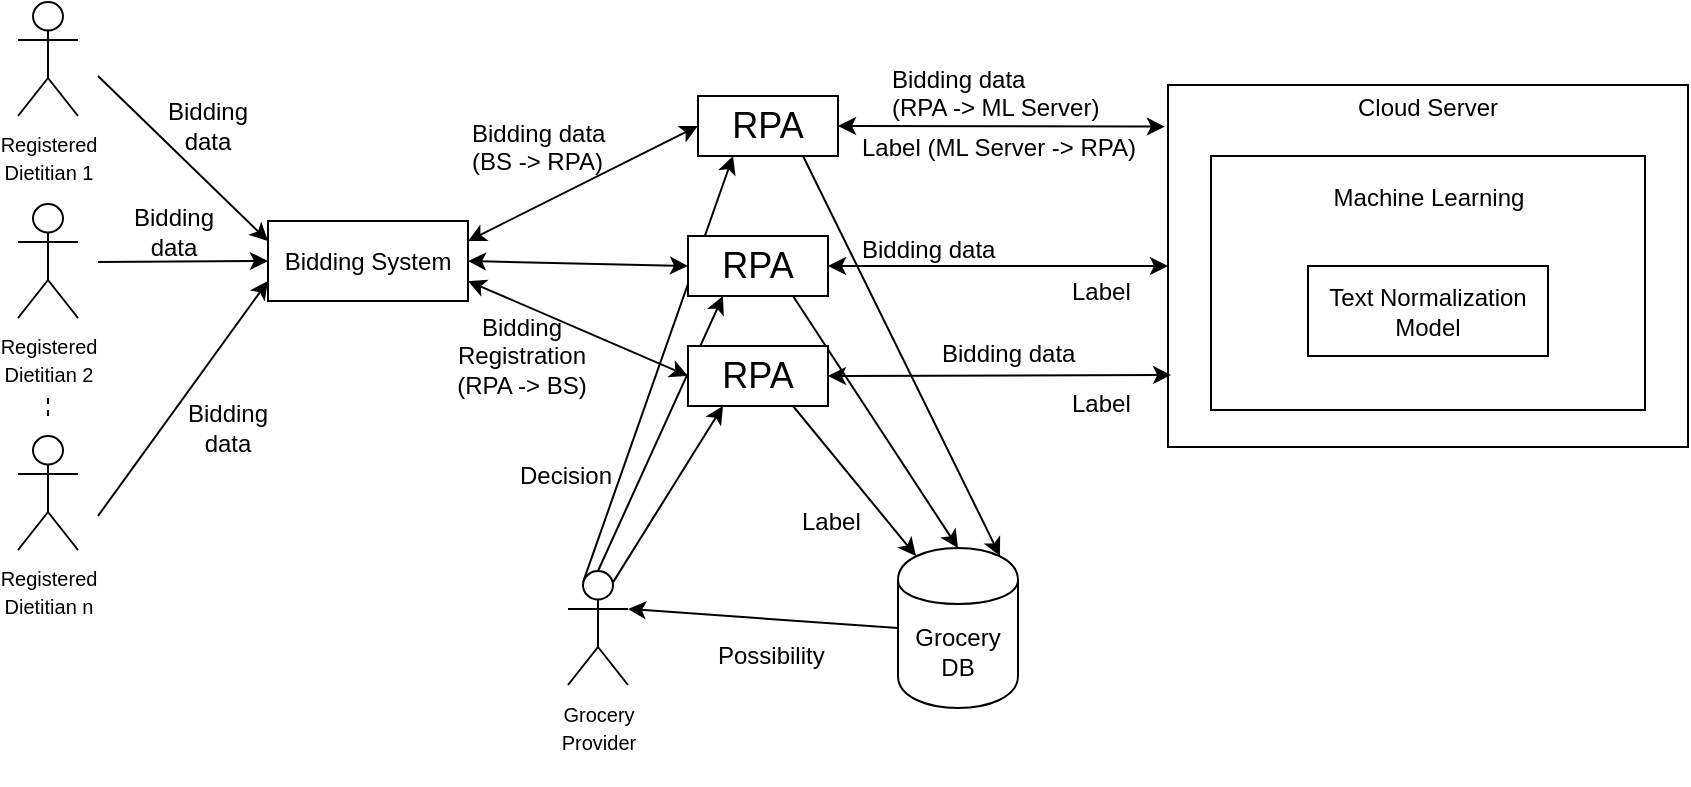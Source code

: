 <mxfile version="11.3.1" type="github" pages="1"><diagram id="SXpRTyR5CKe5iJMsLmPe" name="Page-1"><mxGraphModel dx="1024" dy="543" grid="1" gridSize="10" guides="1" tooltips="1" connect="1" arrows="1" fold="1" page="1" pageScale="1" pageWidth="827" pageHeight="1169" math="0" shadow="0"><root><mxCell id="0"/><mxCell id="1" parent="0"/><mxCell id="tPdAuARgwM6-wegKFOMY-88" value="" style="endArrow=classic;html=1;entryX=0.25;entryY=1;entryDx=0;entryDy=0;exitX=0.25;exitY=0.1;exitDx=0;exitDy=0;exitPerimeter=0;" parent="1" source="tPdAuARgwM6-wegKFOMY-73" target="tPdAuARgwM6-wegKFOMY-1" edge="1"><mxGeometry width="50" height="50" relative="1" as="geometry"><mxPoint x="330" y="310" as="sourcePoint"/><mxPoint x="415" y="171" as="targetPoint"/><Array as="points"/></mxGeometry></mxCell><mxCell id="tPdAuARgwM6-wegKFOMY-85" value="" style="endArrow=classic;html=1;entryX=0.25;entryY=1;entryDx=0;entryDy=0;exitX=0.5;exitY=0;exitDx=0;exitDy=0;exitPerimeter=0;" parent="1" source="tPdAuARgwM6-wegKFOMY-73" target="tPdAuARgwM6-wegKFOMY-2" edge="1"><mxGeometry width="50" height="50" relative="1" as="geometry"><mxPoint x="340" y="310" as="sourcePoint"/><mxPoint x="415" y="221" as="targetPoint"/><Array as="points"/></mxGeometry></mxCell><mxCell id="tPdAuARgwM6-wegKFOMY-5" value="Cloud Server&lt;br&gt;&lt;br&gt;&lt;br&gt;&lt;br&gt;&lt;br&gt;&lt;br&gt;&lt;br&gt;&lt;br&gt;&lt;br&gt;&lt;br&gt;&lt;br&gt;&lt;br&gt;" style="rounded=0;whiteSpace=wrap;html=1;" parent="1" vertex="1"><mxGeometry x="610" y="75.5" width="260" height="181" as="geometry"/></mxCell><mxCell id="tPdAuARgwM6-wegKFOMY-21" value="Machine Learning&lt;br&gt;&lt;br&gt;&lt;br&gt;&lt;br&gt;&lt;br&gt;&lt;br&gt;&lt;br&gt;" style="rounded=0;whiteSpace=wrap;html=1;" parent="1" vertex="1"><mxGeometry x="631.5" y="111" width="217" height="127" as="geometry"/></mxCell><mxCell id="tPdAuARgwM6-wegKFOMY-12" value="Bidding data&lt;br&gt;(RPA -&amp;gt; ML Server)" style="text;html=1;" parent="1" vertex="1"><mxGeometry x="470" y="58.5" width="65" height="20" as="geometry"/></mxCell><mxCell id="tPdAuARgwM6-wegKFOMY-19" value="Text Normalization&lt;br&gt;Model" style="rounded=0;whiteSpace=wrap;html=1;" parent="1" vertex="1"><mxGeometry x="680" y="166" width="120" height="45" as="geometry"/></mxCell><mxCell id="tPdAuARgwM6-wegKFOMY-31" value="" style="endArrow=none;dashed=1;html=1;" parent="1" edge="1"><mxGeometry width="50" height="50" relative="1" as="geometry"><mxPoint x="50" y="221" as="sourcePoint"/><mxPoint x="50" y="201" as="targetPoint"/><Array as="points"><mxPoint x="50" y="201"/></Array></mxGeometry></mxCell><mxCell id="tPdAuARgwM6-wegKFOMY-32" value="Bidding System" style="rounded=0;whiteSpace=wrap;html=1;" parent="1" vertex="1"><mxGeometry x="160" y="143.5" width="100" height="40" as="geometry"/></mxCell><mxCell id="tPdAuARgwM6-wegKFOMY-33" value="" style="endArrow=classic;html=1;entryX=0;entryY=0.5;entryDx=0;entryDy=0;" parent="1" target="tPdAuARgwM6-wegKFOMY-32" edge="1"><mxGeometry width="50" height="50" relative="1" as="geometry"><mxPoint x="75" y="164" as="sourcePoint"/><mxPoint x="155" y="157.5" as="targetPoint"/></mxGeometry></mxCell><mxCell id="tPdAuARgwM6-wegKFOMY-34" value="" style="endArrow=classic;html=1;entryX=0;entryY=0.25;entryDx=0;entryDy=0;" parent="1" target="tPdAuARgwM6-wegKFOMY-32" edge="1"><mxGeometry width="50" height="50" relative="1" as="geometry"><mxPoint x="75" y="71" as="sourcePoint"/><mxPoint x="155" y="157.5" as="targetPoint"/></mxGeometry></mxCell><mxCell id="tPdAuARgwM6-wegKFOMY-35" value="" style="endArrow=classic;html=1;entryX=0;entryY=0.75;entryDx=0;entryDy=0;" parent="1" target="tPdAuARgwM6-wegKFOMY-32" edge="1"><mxGeometry width="50" height="50" relative="1" as="geometry"><mxPoint x="75" y="291" as="sourcePoint"/><mxPoint x="155" y="157.5" as="targetPoint"/><Array as="points"><mxPoint x="75" y="291"/></Array></mxGeometry></mxCell><mxCell id="tPdAuARgwM6-wegKFOMY-44" value="Grocery&lt;br&gt;DB" style="shape=cylinder;whiteSpace=wrap;html=1;boundedLbl=1;backgroundOutline=1;" parent="1" vertex="1"><mxGeometry x="475" y="307" width="60" height="80" as="geometry"/></mxCell><mxCell id="tPdAuARgwM6-wegKFOMY-45" value="" style="endArrow=classic;html=1;exitX=0.75;exitY=1;exitDx=0;exitDy=0;entryX=0.15;entryY=0.05;entryDx=0;entryDy=0;entryPerimeter=0;" parent="1" source="tPdAuARgwM6-wegKFOMY-3" target="tPdAuARgwM6-wegKFOMY-44" edge="1"><mxGeometry width="50" height="50" relative="1" as="geometry"><mxPoint x="262" y="320" as="sourcePoint"/><mxPoint x="410" y="340" as="targetPoint"/><Array as="points"/></mxGeometry></mxCell><mxCell id="tPdAuARgwM6-wegKFOMY-46" value="" style="endArrow=classic;html=1;exitX=0.75;exitY=1;exitDx=0;exitDy=0;entryX=0.5;entryY=0;entryDx=0;entryDy=0;" parent="1" source="tPdAuARgwM6-wegKFOMY-2" target="tPdAuARgwM6-wegKFOMY-44" edge="1"><mxGeometry width="50" height="50" relative="1" as="geometry"><mxPoint x="415" y="221" as="sourcePoint"/><mxPoint x="405" y="340" as="targetPoint"/><Array as="points"/></mxGeometry></mxCell><mxCell id="tPdAuARgwM6-wegKFOMY-3" value="&lt;font style=&quot;font-size: 18px&quot;&gt;RPA&lt;/font&gt;" style="rounded=0;whiteSpace=wrap;html=1;" parent="1" vertex="1"><mxGeometry x="370" y="206" width="70" height="30" as="geometry"/></mxCell><mxCell id="tPdAuARgwM6-wegKFOMY-2" value="&lt;font style=&quot;font-size: 18px&quot;&gt;RPA&lt;/font&gt;" style="rounded=0;whiteSpace=wrap;html=1;" parent="1" vertex="1"><mxGeometry x="370" y="151" width="70" height="30" as="geometry"/></mxCell><mxCell id="tPdAuARgwM6-wegKFOMY-1" value="&lt;font style=&quot;font-size: 18px&quot;&gt;RPA&lt;/font&gt;" style="rounded=0;whiteSpace=wrap;html=1;" parent="1" vertex="1"><mxGeometry x="375" y="81" width="70" height="30" as="geometry"/></mxCell><mxCell id="tPdAuARgwM6-wegKFOMY-48" value="&lt;span style=&quot;font-family: sans-serif ; white-space: normal&quot;&gt;&lt;font style=&quot;font-size: 10px&quot;&gt;Registered Dietitian 1&lt;/font&gt;&lt;/span&gt;" style="shape=umlActor;verticalLabelPosition=bottom;labelBackgroundColor=#ffffff;verticalAlign=top;html=1;outlineConnect=0;" parent="1" vertex="1"><mxGeometry x="35" y="34" width="30" height="57" as="geometry"/></mxCell><mxCell id="tPdAuARgwM6-wegKFOMY-64" value="&lt;span style=&quot;font-family: sans-serif ; white-space: normal&quot;&gt;&lt;font style=&quot;font-size: 10px&quot;&gt;Registered Dietitian 2&lt;/font&gt;&lt;/span&gt;" style="shape=umlActor;verticalLabelPosition=bottom;labelBackgroundColor=#ffffff;verticalAlign=top;html=1;outlineConnect=0;" parent="1" vertex="1"><mxGeometry x="35" y="135" width="30" height="57" as="geometry"/></mxCell><mxCell id="tPdAuARgwM6-wegKFOMY-65" value="&lt;span style=&quot;font-family: sans-serif ; white-space: normal&quot;&gt;&lt;font style=&quot;font-size: 10px&quot;&gt;Registered Dietitian n&lt;/font&gt;&lt;/span&gt;" style="shape=umlActor;verticalLabelPosition=bottom;labelBackgroundColor=#ffffff;verticalAlign=top;html=1;outlineConnect=0;" parent="1" vertex="1"><mxGeometry x="35" y="251" width="30" height="57" as="geometry"/></mxCell><mxCell id="tPdAuARgwM6-wegKFOMY-72" value="" style="endArrow=none;dashed=1;html=1;" parent="1" edge="1"><mxGeometry width="50" height="50" relative="1" as="geometry"><mxPoint x="50" y="241" as="sourcePoint"/><mxPoint x="50" y="231" as="targetPoint"/></mxGeometry></mxCell><mxCell id="tPdAuARgwM6-wegKFOMY-73" value="&lt;span style=&quot;font-family: sans-serif ; white-space: normal&quot;&gt;&lt;font style=&quot;font-size: 10px&quot;&gt;Grocery Provider&lt;br&gt;&lt;br&gt;&lt;/font&gt;&lt;/span&gt;" style="shape=umlActor;verticalLabelPosition=bottom;labelBackgroundColor=#ffffff;verticalAlign=top;html=1;outlineConnect=0;" parent="1" vertex="1"><mxGeometry x="310" y="318.5" width="30" height="57" as="geometry"/></mxCell><mxCell id="tPdAuARgwM6-wegKFOMY-78" value="" style="endArrow=classic;html=1;exitX=0;exitY=0.5;exitDx=0;exitDy=0;entryX=1;entryY=0.333;entryDx=0;entryDy=0;entryPerimeter=0;" parent="1" source="tPdAuARgwM6-wegKFOMY-44" target="tPdAuARgwM6-wegKFOMY-73" edge="1"><mxGeometry width="50" height="50" relative="1" as="geometry"><mxPoint x="70" y="600" as="sourcePoint"/><mxPoint x="390" y="360" as="targetPoint"/><Array as="points"/></mxGeometry></mxCell><mxCell id="tPdAuARgwM6-wegKFOMY-79" value="" style="endArrow=classic;startArrow=classic;html=1;entryX=1;entryY=0.5;entryDx=0;entryDy=0;exitX=-0.006;exitY=0.115;exitDx=0;exitDy=0;exitPerimeter=0;" parent="1" source="tPdAuARgwM6-wegKFOMY-5" target="tPdAuARgwM6-wegKFOMY-1" edge="1"><mxGeometry width="50" height="50" relative="1" as="geometry"><mxPoint x="70" y="600" as="sourcePoint"/><mxPoint x="120" y="550" as="targetPoint"/></mxGeometry></mxCell><mxCell id="tPdAuARgwM6-wegKFOMY-81" value="" style="endArrow=classic;startArrow=classic;html=1;exitX=0.006;exitY=0.801;exitDx=0;exitDy=0;exitPerimeter=0;" parent="1" source="tPdAuARgwM6-wegKFOMY-5" edge="1"><mxGeometry width="50" height="50" relative="1" as="geometry"><mxPoint x="555.74" y="219.27" as="sourcePoint"/><mxPoint x="440" y="221" as="targetPoint"/></mxGeometry></mxCell><mxCell id="tPdAuARgwM6-wegKFOMY-83" value="" style="endArrow=classic;startArrow=classic;html=1;exitX=0;exitY=0.5;exitDx=0;exitDy=0;entryX=1;entryY=0.5;entryDx=0;entryDy=0;" parent="1" source="tPdAuARgwM6-wegKFOMY-5" target="tPdAuARgwM6-wegKFOMY-2" edge="1"><mxGeometry width="50" height="50" relative="1" as="geometry"><mxPoint x="555.24" y="145.27" as="sourcePoint"/><mxPoint x="440" y="145.5" as="targetPoint"/></mxGeometry></mxCell><mxCell id="tPdAuARgwM6-wegKFOMY-84" value="" style="endArrow=classic;html=1;entryX=0.25;entryY=1;entryDx=0;entryDy=0;exitX=0.75;exitY=0.1;exitDx=0;exitDy=0;exitPerimeter=0;" parent="1" source="tPdAuARgwM6-wegKFOMY-73" target="tPdAuARgwM6-wegKFOMY-3" edge="1"><mxGeometry width="50" height="50" relative="1" as="geometry"><mxPoint x="350" y="310" as="sourcePoint"/><mxPoint x="120" y="550" as="targetPoint"/><Array as="points"/></mxGeometry></mxCell><mxCell id="tPdAuARgwM6-wegKFOMY-89" value="" style="endArrow=classic;startArrow=classic;html=1;entryX=0;entryY=0.5;entryDx=0;entryDy=0;exitX=1;exitY=0.25;exitDx=0;exitDy=0;" parent="1" source="tPdAuARgwM6-wegKFOMY-32" target="tPdAuARgwM6-wegKFOMY-1" edge="1"><mxGeometry width="50" height="50" relative="1" as="geometry"><mxPoint x="310" y="149.5" as="sourcePoint"/><mxPoint x="360" y="99.5" as="targetPoint"/></mxGeometry></mxCell><mxCell id="tPdAuARgwM6-wegKFOMY-90" value="" style="endArrow=classic;startArrow=classic;html=1;entryX=0;entryY=0.5;entryDx=0;entryDy=0;exitX=1;exitY=0.5;exitDx=0;exitDy=0;" parent="1" source="tPdAuARgwM6-wegKFOMY-32" target="tPdAuARgwM6-wegKFOMY-2" edge="1"><mxGeometry width="50" height="50" relative="1" as="geometry"><mxPoint x="310" y="166.5" as="sourcePoint"/><mxPoint x="380" y="106" as="targetPoint"/></mxGeometry></mxCell><mxCell id="tPdAuARgwM6-wegKFOMY-91" value="" style="endArrow=classic;startArrow=classic;html=1;entryX=0;entryY=0.5;entryDx=0;entryDy=0;exitX=1;exitY=0.75;exitDx=0;exitDy=0;" parent="1" source="tPdAuARgwM6-wegKFOMY-32" target="tPdAuARgwM6-wegKFOMY-3" edge="1"><mxGeometry width="50" height="50" relative="1" as="geometry"><mxPoint x="260" y="160" as="sourcePoint"/><mxPoint x="380" y="156" as="targetPoint"/></mxGeometry></mxCell><mxCell id="tPdAuARgwM6-wegKFOMY-92" value="Label (ML Server -&amp;gt; RPA)" style="text;html=1;" parent="1" vertex="1"><mxGeometry x="455" y="93" width="115" height="36" as="geometry"/></mxCell><mxCell id="tPdAuARgwM6-wegKFOMY-94" value="Label" style="text;html=1;" parent="1" vertex="1"><mxGeometry x="560" y="165" width="30" height="20" as="geometry"/></mxCell><mxCell id="tPdAuARgwM6-wegKFOMY-95" value="Label" style="text;html=1;" parent="1" vertex="1"><mxGeometry x="560" y="221" width="30" height="20" as="geometry"/></mxCell><mxCell id="tPdAuARgwM6-wegKFOMY-96" value="Label" style="text;html=1;" parent="1" vertex="1"><mxGeometry x="425" y="279.5" width="30" height="20" as="geometry"/></mxCell><mxCell id="tPdAuARgwM6-wegKFOMY-98" value="Possibility" style="text;html=1;" parent="1" vertex="1"><mxGeometry x="383" y="347" width="60" height="20" as="geometry"/></mxCell><mxCell id="tPdAuARgwM6-wegKFOMY-99" value="Decision" style="text;html=1;" parent="1" vertex="1"><mxGeometry x="283.5" y="256.5" width="48" height="20" as="geometry"/></mxCell><mxCell id="tPdAuARgwM6-wegKFOMY-100" value="Bidding data&lt;br&gt;(BS -&amp;gt; RPA)" style="text;html=1;rotation=0;" parent="1" vertex="1"><mxGeometry x="260" y="86" width="70" height="20" as="geometry"/></mxCell><mxCell id="VvH6Zius-1QlxqtU9XLt-3" value="" style="endArrow=classic;html=1;exitX=0.75;exitY=1;exitDx=0;exitDy=0;entryX=0.85;entryY=0.05;entryDx=0;entryDy=0;entryPerimeter=0;" parent="1" source="tPdAuARgwM6-wegKFOMY-1" target="tPdAuARgwM6-wegKFOMY-44" edge="1"><mxGeometry width="50" height="50" relative="1" as="geometry"><mxPoint x="422.5" y="111" as="sourcePoint"/><mxPoint x="526" y="311" as="targetPoint"/><Array as="points"/></mxGeometry></mxCell><mxCell id="VvH6Zius-1QlxqtU9XLt-4" value="Bidding Registration&lt;br&gt;(RPA -&amp;gt; BS)" style="text;html=1;strokeColor=none;fillColor=none;align=center;verticalAlign=middle;whiteSpace=wrap;rounded=0;" parent="1" vertex="1"><mxGeometry x="241.5" y="201" width="90" height="20" as="geometry"/></mxCell><mxCell id="VvH6Zius-1QlxqtU9XLt-5" value="Bidding data" style="text;html=1;" parent="1" vertex="1"><mxGeometry x="455" y="143.5" width="65" height="20" as="geometry"/></mxCell><mxCell id="VvH6Zius-1QlxqtU9XLt-6" value="Bidding data" style="text;html=1;" parent="1" vertex="1"><mxGeometry x="495" y="196" width="65" height="20" as="geometry"/></mxCell><mxCell id="VvH6Zius-1QlxqtU9XLt-9" value="Bidding data" style="text;html=1;strokeColor=none;fillColor=none;align=center;verticalAlign=middle;whiteSpace=wrap;rounded=0;" parent="1" vertex="1"><mxGeometry x="120" y="236.5" width="40" height="20" as="geometry"/></mxCell><mxCell id="VvH6Zius-1QlxqtU9XLt-10" value="Bidding data" style="text;html=1;strokeColor=none;fillColor=none;align=center;verticalAlign=middle;whiteSpace=wrap;rounded=0;" parent="1" vertex="1"><mxGeometry x="92.5" y="138.5" width="40" height="20" as="geometry"/></mxCell><mxCell id="VvH6Zius-1QlxqtU9XLt-11" value="Bidding data" style="text;html=1;strokeColor=none;fillColor=none;align=center;verticalAlign=middle;whiteSpace=wrap;rounded=0;" parent="1" vertex="1"><mxGeometry x="110" y="86" width="40" height="20" as="geometry"/></mxCell></root></mxGraphModel></diagram></mxfile>